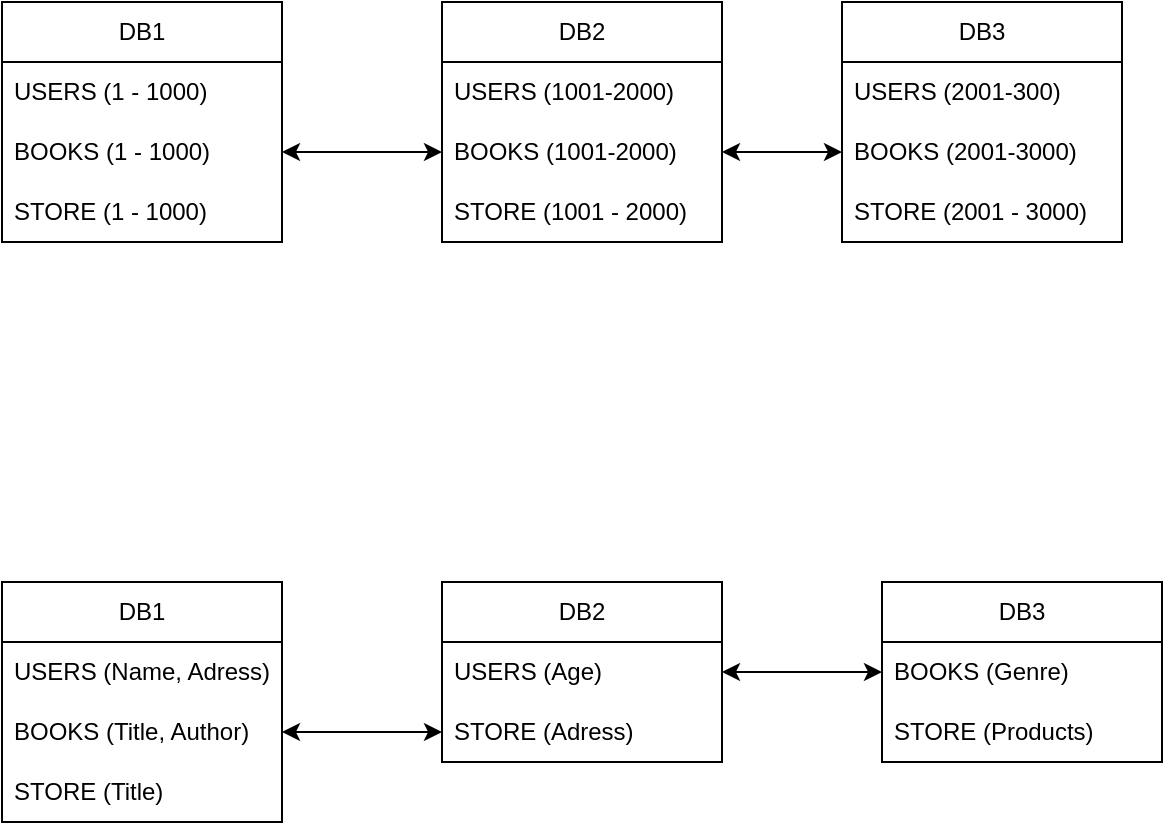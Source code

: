 <mxfile version="22.0.4" type="github">
  <diagram name="Страница — 1" id="K4pHfy_KhKVFyw9Y08kD">
    <mxGraphModel dx="2074" dy="1143" grid="1" gridSize="10" guides="1" tooltips="1" connect="1" arrows="1" fold="1" page="1" pageScale="1" pageWidth="827" pageHeight="1169" math="0" shadow="0">
      <root>
        <mxCell id="0" />
        <mxCell id="1" parent="0" />
        <mxCell id="6JBpISa-sEHHs4eFlxbi-1" value="DB1" style="swimlane;fontStyle=0;childLayout=stackLayout;horizontal=1;startSize=30;horizontalStack=0;resizeParent=1;resizeParentMax=0;resizeLast=0;collapsible=1;marginBottom=0;whiteSpace=wrap;html=1;" vertex="1" parent="1">
          <mxGeometry x="80" y="190" width="140" height="120" as="geometry" />
        </mxCell>
        <mxCell id="6JBpISa-sEHHs4eFlxbi-2" value="USERS (1 - 1000)" style="text;strokeColor=none;fillColor=none;align=left;verticalAlign=middle;spacingLeft=4;spacingRight=4;overflow=hidden;points=[[0,0.5],[1,0.5]];portConstraint=eastwest;rotatable=0;whiteSpace=wrap;html=1;" vertex="1" parent="6JBpISa-sEHHs4eFlxbi-1">
          <mxGeometry y="30" width="140" height="30" as="geometry" />
        </mxCell>
        <mxCell id="6JBpISa-sEHHs4eFlxbi-3" value="BOOKS (1 - 1000)" style="text;strokeColor=none;fillColor=none;align=left;verticalAlign=middle;spacingLeft=4;spacingRight=4;overflow=hidden;points=[[0,0.5],[1,0.5]];portConstraint=eastwest;rotatable=0;whiteSpace=wrap;html=1;" vertex="1" parent="6JBpISa-sEHHs4eFlxbi-1">
          <mxGeometry y="60" width="140" height="30" as="geometry" />
        </mxCell>
        <mxCell id="6JBpISa-sEHHs4eFlxbi-4" value="STORE (1 - 1000)" style="text;strokeColor=none;fillColor=none;align=left;verticalAlign=middle;spacingLeft=4;spacingRight=4;overflow=hidden;points=[[0,0.5],[1,0.5]];portConstraint=eastwest;rotatable=0;whiteSpace=wrap;html=1;" vertex="1" parent="6JBpISa-sEHHs4eFlxbi-1">
          <mxGeometry y="90" width="140" height="30" as="geometry" />
        </mxCell>
        <mxCell id="6JBpISa-sEHHs4eFlxbi-5" value="DB3" style="swimlane;fontStyle=0;childLayout=stackLayout;horizontal=1;startSize=30;horizontalStack=0;resizeParent=1;resizeParentMax=0;resizeLast=0;collapsible=1;marginBottom=0;whiteSpace=wrap;html=1;" vertex="1" parent="1">
          <mxGeometry x="500" y="190" width="140" height="120" as="geometry" />
        </mxCell>
        <mxCell id="6JBpISa-sEHHs4eFlxbi-6" value="USERS (2001-300)" style="text;strokeColor=none;fillColor=none;align=left;verticalAlign=middle;spacingLeft=4;spacingRight=4;overflow=hidden;points=[[0,0.5],[1,0.5]];portConstraint=eastwest;rotatable=0;whiteSpace=wrap;html=1;" vertex="1" parent="6JBpISa-sEHHs4eFlxbi-5">
          <mxGeometry y="30" width="140" height="30" as="geometry" />
        </mxCell>
        <mxCell id="6JBpISa-sEHHs4eFlxbi-7" value="BOOKS (2001-3000)" style="text;strokeColor=none;fillColor=none;align=left;verticalAlign=middle;spacingLeft=4;spacingRight=4;overflow=hidden;points=[[0,0.5],[1,0.5]];portConstraint=eastwest;rotatable=0;whiteSpace=wrap;html=1;" vertex="1" parent="6JBpISa-sEHHs4eFlxbi-5">
          <mxGeometry y="60" width="140" height="30" as="geometry" />
        </mxCell>
        <mxCell id="6JBpISa-sEHHs4eFlxbi-8" value="STORE (2001 - 3000)" style="text;strokeColor=none;fillColor=none;align=left;verticalAlign=middle;spacingLeft=4;spacingRight=4;overflow=hidden;points=[[0,0.5],[1,0.5]];portConstraint=eastwest;rotatable=0;whiteSpace=wrap;html=1;" vertex="1" parent="6JBpISa-sEHHs4eFlxbi-5">
          <mxGeometry y="90" width="140" height="30" as="geometry" />
        </mxCell>
        <mxCell id="6JBpISa-sEHHs4eFlxbi-9" value="DB2" style="swimlane;fontStyle=0;childLayout=stackLayout;horizontal=1;startSize=30;horizontalStack=0;resizeParent=1;resizeParentMax=0;resizeLast=0;collapsible=1;marginBottom=0;whiteSpace=wrap;html=1;" vertex="1" parent="1">
          <mxGeometry x="300" y="190" width="140" height="120" as="geometry" />
        </mxCell>
        <mxCell id="6JBpISa-sEHHs4eFlxbi-10" value="USERS (1001-2000)" style="text;strokeColor=none;fillColor=none;align=left;verticalAlign=middle;spacingLeft=4;spacingRight=4;overflow=hidden;points=[[0,0.5],[1,0.5]];portConstraint=eastwest;rotatable=0;whiteSpace=wrap;html=1;" vertex="1" parent="6JBpISa-sEHHs4eFlxbi-9">
          <mxGeometry y="30" width="140" height="30" as="geometry" />
        </mxCell>
        <mxCell id="6JBpISa-sEHHs4eFlxbi-11" value="BOOKS (1001-2000)" style="text;strokeColor=none;fillColor=none;align=left;verticalAlign=middle;spacingLeft=4;spacingRight=4;overflow=hidden;points=[[0,0.5],[1,0.5]];portConstraint=eastwest;rotatable=0;whiteSpace=wrap;html=1;" vertex="1" parent="6JBpISa-sEHHs4eFlxbi-9">
          <mxGeometry y="60" width="140" height="30" as="geometry" />
        </mxCell>
        <mxCell id="6JBpISa-sEHHs4eFlxbi-12" value="STORE (1001 - 2000)" style="text;strokeColor=none;fillColor=none;align=left;verticalAlign=middle;spacingLeft=4;spacingRight=4;overflow=hidden;points=[[0,0.5],[1,0.5]];portConstraint=eastwest;rotatable=0;whiteSpace=wrap;html=1;" vertex="1" parent="6JBpISa-sEHHs4eFlxbi-9">
          <mxGeometry y="90" width="140" height="30" as="geometry" />
        </mxCell>
        <mxCell id="6JBpISa-sEHHs4eFlxbi-17" value="" style="endArrow=classic;startArrow=classic;html=1;rounded=0;entryX=0;entryY=0.5;entryDx=0;entryDy=0;exitX=1;exitY=0.5;exitDx=0;exitDy=0;" edge="1" parent="1" source="6JBpISa-sEHHs4eFlxbi-3" target="6JBpISa-sEHHs4eFlxbi-11">
          <mxGeometry width="50" height="50" relative="1" as="geometry">
            <mxPoint x="230" y="270" as="sourcePoint" />
            <mxPoint x="440" y="560" as="targetPoint" />
            <Array as="points" />
          </mxGeometry>
        </mxCell>
        <mxCell id="6JBpISa-sEHHs4eFlxbi-18" value="" style="endArrow=classic;startArrow=classic;html=1;rounded=0;entryX=0;entryY=0.5;entryDx=0;entryDy=0;exitX=1;exitY=0.5;exitDx=0;exitDy=0;" edge="1" parent="1" source="6JBpISa-sEHHs4eFlxbi-11" target="6JBpISa-sEHHs4eFlxbi-7">
          <mxGeometry width="50" height="50" relative="1" as="geometry">
            <mxPoint x="390" y="610" as="sourcePoint" />
            <mxPoint x="440" y="560" as="targetPoint" />
          </mxGeometry>
        </mxCell>
        <mxCell id="6JBpISa-sEHHs4eFlxbi-20" value="DB1" style="swimlane;fontStyle=0;childLayout=stackLayout;horizontal=1;startSize=30;horizontalStack=0;resizeParent=1;resizeParentMax=0;resizeLast=0;collapsible=1;marginBottom=0;whiteSpace=wrap;html=1;" vertex="1" parent="1">
          <mxGeometry x="80" y="480" width="140" height="120" as="geometry" />
        </mxCell>
        <mxCell id="6JBpISa-sEHHs4eFlxbi-21" value="USERS (Name, Adress)" style="text;strokeColor=none;fillColor=none;align=left;verticalAlign=middle;spacingLeft=4;spacingRight=4;overflow=hidden;points=[[0,0.5],[1,0.5]];portConstraint=eastwest;rotatable=0;whiteSpace=wrap;html=1;" vertex="1" parent="6JBpISa-sEHHs4eFlxbi-20">
          <mxGeometry y="30" width="140" height="30" as="geometry" />
        </mxCell>
        <mxCell id="6JBpISa-sEHHs4eFlxbi-22" value="BOOKS (Title, Author)" style="text;strokeColor=none;fillColor=none;align=left;verticalAlign=middle;spacingLeft=4;spacingRight=4;overflow=hidden;points=[[0,0.5],[1,0.5]];portConstraint=eastwest;rotatable=0;whiteSpace=wrap;html=1;" vertex="1" parent="6JBpISa-sEHHs4eFlxbi-20">
          <mxGeometry y="60" width="140" height="30" as="geometry" />
        </mxCell>
        <mxCell id="6JBpISa-sEHHs4eFlxbi-23" value="STORE (Title)" style="text;strokeColor=none;fillColor=none;align=left;verticalAlign=middle;spacingLeft=4;spacingRight=4;overflow=hidden;points=[[0,0.5],[1,0.5]];portConstraint=eastwest;rotatable=0;whiteSpace=wrap;html=1;" vertex="1" parent="6JBpISa-sEHHs4eFlxbi-20">
          <mxGeometry y="90" width="140" height="30" as="geometry" />
        </mxCell>
        <mxCell id="6JBpISa-sEHHs4eFlxbi-24" value="DB2" style="swimlane;fontStyle=0;childLayout=stackLayout;horizontal=1;startSize=30;horizontalStack=0;resizeParent=1;resizeParentMax=0;resizeLast=0;collapsible=1;marginBottom=0;whiteSpace=wrap;html=1;" vertex="1" parent="1">
          <mxGeometry x="300" y="480" width="140" height="90" as="geometry" />
        </mxCell>
        <mxCell id="6JBpISa-sEHHs4eFlxbi-25" value="USERS (Age)" style="text;strokeColor=none;fillColor=none;align=left;verticalAlign=middle;spacingLeft=4;spacingRight=4;overflow=hidden;points=[[0,0.5],[1,0.5]];portConstraint=eastwest;rotatable=0;whiteSpace=wrap;html=1;" vertex="1" parent="6JBpISa-sEHHs4eFlxbi-24">
          <mxGeometry y="30" width="140" height="30" as="geometry" />
        </mxCell>
        <mxCell id="6JBpISa-sEHHs4eFlxbi-26" value="STORE (Adress)" style="text;strokeColor=none;fillColor=none;align=left;verticalAlign=middle;spacingLeft=4;spacingRight=4;overflow=hidden;points=[[0,0.5],[1,0.5]];portConstraint=eastwest;rotatable=0;whiteSpace=wrap;html=1;" vertex="1" parent="6JBpISa-sEHHs4eFlxbi-24">
          <mxGeometry y="60" width="140" height="30" as="geometry" />
        </mxCell>
        <mxCell id="6JBpISa-sEHHs4eFlxbi-34" style="edgeStyle=orthogonalEdgeStyle;rounded=0;orthogonalLoop=1;jettySize=auto;html=1;exitX=1;exitY=0.5;exitDx=0;exitDy=0;" edge="1" parent="6JBpISa-sEHHs4eFlxbi-24" source="6JBpISa-sEHHs4eFlxbi-26" target="6JBpISa-sEHHs4eFlxbi-26">
          <mxGeometry relative="1" as="geometry" />
        </mxCell>
        <mxCell id="6JBpISa-sEHHs4eFlxbi-28" value="DB3" style="swimlane;fontStyle=0;childLayout=stackLayout;horizontal=1;startSize=30;horizontalStack=0;resizeParent=1;resizeParentMax=0;resizeLast=0;collapsible=1;marginBottom=0;whiteSpace=wrap;html=1;" vertex="1" parent="1">
          <mxGeometry x="520" y="480" width="140" height="90" as="geometry" />
        </mxCell>
        <mxCell id="6JBpISa-sEHHs4eFlxbi-30" value="BOOKS (Genre)" style="text;strokeColor=none;fillColor=none;align=left;verticalAlign=middle;spacingLeft=4;spacingRight=4;overflow=hidden;points=[[0,0.5],[1,0.5]];portConstraint=eastwest;rotatable=0;whiteSpace=wrap;html=1;" vertex="1" parent="6JBpISa-sEHHs4eFlxbi-28">
          <mxGeometry y="30" width="140" height="30" as="geometry" />
        </mxCell>
        <mxCell id="6JBpISa-sEHHs4eFlxbi-31" value="STORE (Products)" style="text;strokeColor=none;fillColor=none;align=left;verticalAlign=middle;spacingLeft=4;spacingRight=4;overflow=hidden;points=[[0,0.5],[1,0.5]];portConstraint=eastwest;rotatable=0;whiteSpace=wrap;html=1;" vertex="1" parent="6JBpISa-sEHHs4eFlxbi-28">
          <mxGeometry y="60" width="140" height="30" as="geometry" />
        </mxCell>
        <mxCell id="6JBpISa-sEHHs4eFlxbi-32" value="" style="endArrow=classic;startArrow=classic;html=1;rounded=0;exitX=1;exitY=0.5;exitDx=0;exitDy=0;" edge="1" parent="1" source="6JBpISa-sEHHs4eFlxbi-22">
          <mxGeometry width="50" height="50" relative="1" as="geometry">
            <mxPoint x="390" y="610" as="sourcePoint" />
            <mxPoint x="300" y="555" as="targetPoint" />
          </mxGeometry>
        </mxCell>
        <mxCell id="6JBpISa-sEHHs4eFlxbi-33" value="" style="endArrow=classic;startArrow=classic;html=1;rounded=0;entryX=0;entryY=0.5;entryDx=0;entryDy=0;exitX=1;exitY=0.5;exitDx=0;exitDy=0;" edge="1" parent="1" source="6JBpISa-sEHHs4eFlxbi-25" target="6JBpISa-sEHHs4eFlxbi-30">
          <mxGeometry width="50" height="50" relative="1" as="geometry">
            <mxPoint x="390" y="610" as="sourcePoint" />
            <mxPoint x="440" y="560" as="targetPoint" />
          </mxGeometry>
        </mxCell>
      </root>
    </mxGraphModel>
  </diagram>
</mxfile>
